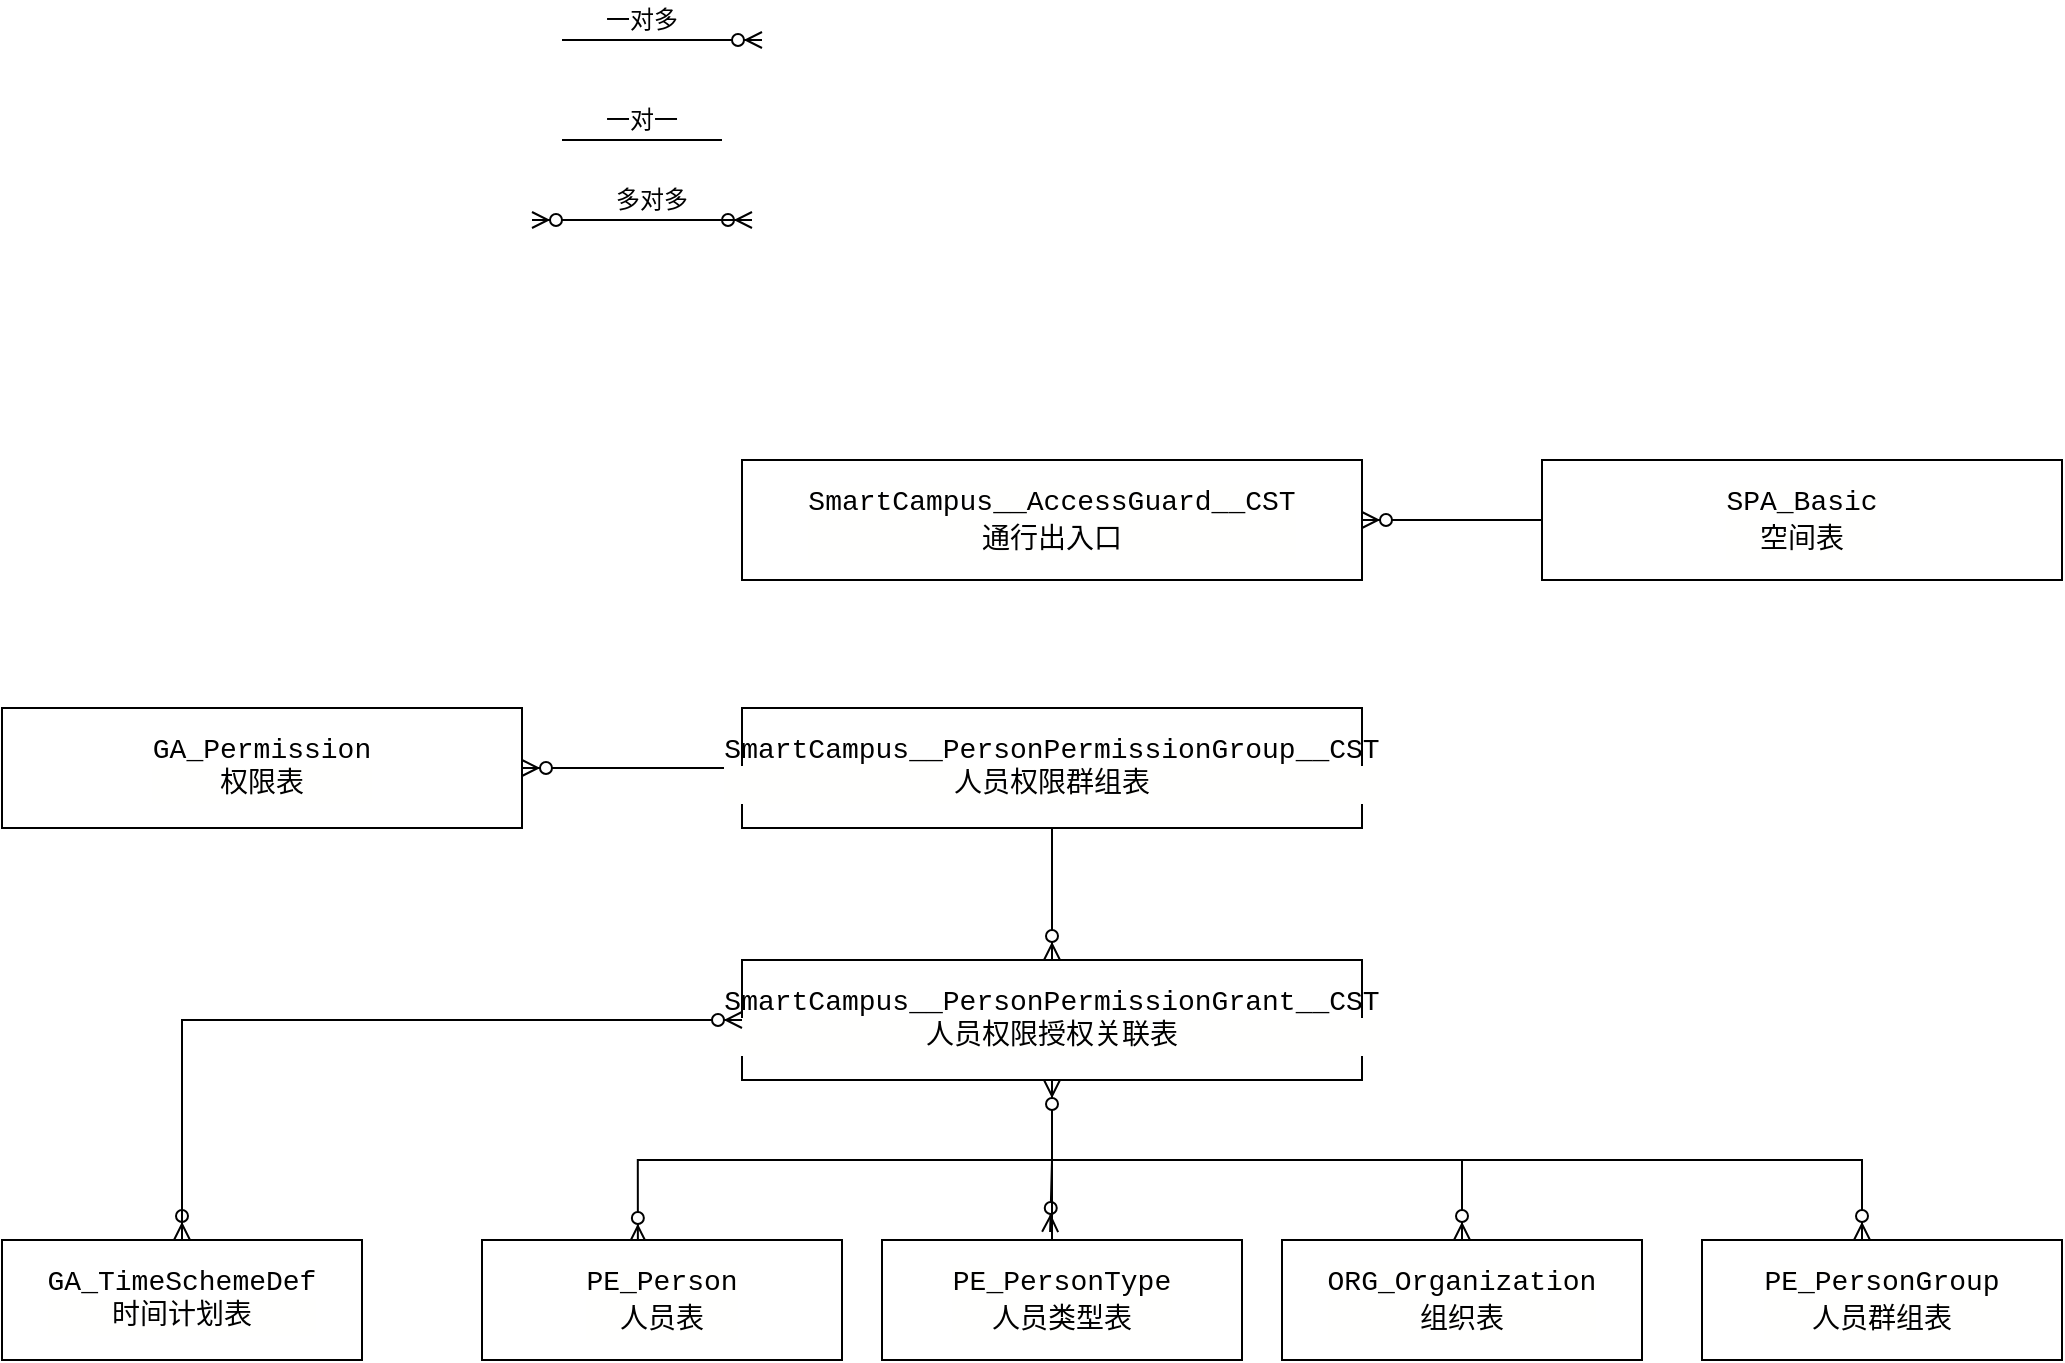 <mxfile version="14.3.2" type="github">
  <diagram id="R2lEEEUBdFMjLlhIrx00" name="Page-1">
    <mxGraphModel dx="1422" dy="762" grid="1" gridSize="10" guides="1" tooltips="1" connect="1" arrows="1" fold="1" page="1" pageScale="1" pageWidth="1169" pageHeight="827" math="0" shadow="0" extFonts="Permanent Marker^https://fonts.googleapis.com/css?family=Permanent+Marker">
      <root>
        <mxCell id="0" />
        <mxCell id="1" parent="0" />
        <mxCell id="8KUM7VylrNg7opYrD0us-90" value="" style="endArrow=ERzeroToMany;html=1;endFill=1;" parent="1" edge="1">
          <mxGeometry width="50" height="50" relative="1" as="geometry">
            <mxPoint x="320" y="80" as="sourcePoint" />
            <mxPoint x="420" y="80" as="targetPoint" />
            <Array as="points" />
          </mxGeometry>
        </mxCell>
        <mxCell id="8KUM7VylrNg7opYrD0us-91" value="一对多" style="text;html=1;strokeColor=none;fillColor=none;align=center;verticalAlign=middle;whiteSpace=wrap;rounded=0;" parent="1" vertex="1">
          <mxGeometry x="340" y="60" width="40" height="20" as="geometry" />
        </mxCell>
        <mxCell id="8KUM7VylrNg7opYrD0us-92" value="" style="endArrow=none;html=1;" parent="1" edge="1">
          <mxGeometry width="50" height="50" relative="1" as="geometry">
            <mxPoint x="320" y="130" as="sourcePoint" />
            <mxPoint x="400" y="130" as="targetPoint" />
          </mxGeometry>
        </mxCell>
        <mxCell id="8KUM7VylrNg7opYrD0us-93" value="一对一" style="text;html=1;strokeColor=none;fillColor=none;align=center;verticalAlign=middle;whiteSpace=wrap;rounded=0;" parent="1" vertex="1">
          <mxGeometry x="340" y="110" width="40" height="20" as="geometry" />
        </mxCell>
        <mxCell id="8KUM7VylrNg7opYrD0us-112" value="" style="endArrow=ERzeroToMany;html=1;endFill=1;" parent="1" edge="1">
          <mxGeometry width="50" height="50" relative="1" as="geometry">
            <mxPoint x="315" y="170" as="sourcePoint" />
            <mxPoint x="415" y="170" as="targetPoint" />
            <Array as="points" />
          </mxGeometry>
        </mxCell>
        <mxCell id="8KUM7VylrNg7opYrD0us-113" value="" style="endArrow=ERzeroToMany;html=1;endFill=1;" parent="1" edge="1">
          <mxGeometry width="50" height="50" relative="1" as="geometry">
            <mxPoint x="415" y="170" as="sourcePoint" />
            <mxPoint x="305" y="170" as="targetPoint" />
            <Array as="points" />
          </mxGeometry>
        </mxCell>
        <mxCell id="8KUM7VylrNg7opYrD0us-114" value="多对多" style="text;html=1;strokeColor=none;fillColor=none;align=center;verticalAlign=middle;whiteSpace=wrap;rounded=0;" parent="1" vertex="1">
          <mxGeometry x="345" y="150" width="40" height="20" as="geometry" />
        </mxCell>
        <mxCell id="Y6p2eH5TLsVnm-hyPsuy-1" value="&lt;div style=&quot;background-color: rgb(255 , 255 , 254) ; font-family: &amp;#34;consolas&amp;#34; , &amp;#34;courier new&amp;#34; , monospace ; font-size: 14px ; line-height: 19px&quot;&gt;SmartCampus__AccessGuard__CST&lt;/div&gt;&lt;div style=&quot;background-color: rgb(255 , 255 , 254) ; font-family: &amp;#34;consolas&amp;#34; , &amp;#34;courier new&amp;#34; , monospace ; font-size: 14px ; line-height: 19px&quot;&gt;通行出入口&lt;/div&gt;" style="rounded=0;whiteSpace=wrap;html=1;" vertex="1" parent="1">
          <mxGeometry x="410" y="290" width="310" height="60" as="geometry" />
        </mxCell>
        <mxCell id="Y6p2eH5TLsVnm-hyPsuy-2" style="edgeStyle=orthogonalEdgeStyle;rounded=0;orthogonalLoop=1;jettySize=auto;html=1;entryX=1;entryY=0.5;entryDx=0;entryDy=0;endArrow=ERzeroToMany;endFill=1;" edge="1" parent="1" source="Y6p2eH5TLsVnm-hyPsuy-3" target="Y6p2eH5TLsVnm-hyPsuy-1">
          <mxGeometry relative="1" as="geometry" />
        </mxCell>
        <mxCell id="Y6p2eH5TLsVnm-hyPsuy-3" value="&lt;div style=&quot;background-color: rgb(255 , 255 , 254) ; font-family: &amp;#34;consolas&amp;#34; , &amp;#34;courier new&amp;#34; , monospace ; font-size: 14px ; line-height: 19px&quot;&gt;&lt;div style=&quot;font-family: &amp;#34;consolas&amp;#34; , &amp;#34;courier new&amp;#34; , monospace ; line-height: 19px&quot;&gt;SPA_Basic&lt;/div&gt;&lt;/div&gt;&lt;div style=&quot;background-color: rgb(255 , 255 , 254) ; font-family: &amp;#34;consolas&amp;#34; , &amp;#34;courier new&amp;#34; , monospace ; font-size: 14px ; line-height: 19px&quot;&gt;空间表&lt;/div&gt;" style="rounded=0;whiteSpace=wrap;html=1;" vertex="1" parent="1">
          <mxGeometry x="810" y="290" width="260" height="60" as="geometry" />
        </mxCell>
        <mxCell id="Y6p2eH5TLsVnm-hyPsuy-4" value="&lt;font face=&quot;consolas, courier new, monospace&quot;&gt;&lt;span style=&quot;font-size: 14px&quot;&gt;GA_Permission&lt;/span&gt;&lt;/font&gt;&lt;div style=&quot;background-color: rgb(255 , 255 , 254) ; font-family: &amp;#34;consolas&amp;#34; , &amp;#34;courier new&amp;#34; , monospace ; font-size: 14px ; line-height: 19px&quot;&gt;权限表&lt;br&gt;&lt;/div&gt;" style="rounded=0;whiteSpace=wrap;html=1;" vertex="1" parent="1">
          <mxGeometry x="40" y="414" width="260" height="60" as="geometry" />
        </mxCell>
        <mxCell id="Y6p2eH5TLsVnm-hyPsuy-5" style="edgeStyle=orthogonalEdgeStyle;rounded=0;orthogonalLoop=1;jettySize=auto;html=1;entryX=1;entryY=0.5;entryDx=0;entryDy=0;endArrow=ERzeroToMany;endFill=1;" edge="1" parent="1" source="Y6p2eH5TLsVnm-hyPsuy-7" target="Y6p2eH5TLsVnm-hyPsuy-4">
          <mxGeometry relative="1" as="geometry" />
        </mxCell>
        <mxCell id="Y6p2eH5TLsVnm-hyPsuy-6" style="edgeStyle=orthogonalEdgeStyle;rounded=0;orthogonalLoop=1;jettySize=auto;html=1;entryX=0.5;entryY=0;entryDx=0;entryDy=0;endArrow=ERzeroToMany;endFill=1;" edge="1" parent="1" source="Y6p2eH5TLsVnm-hyPsuy-7" target="Y6p2eH5TLsVnm-hyPsuy-13">
          <mxGeometry relative="1" as="geometry" />
        </mxCell>
        <mxCell id="Y6p2eH5TLsVnm-hyPsuy-7" value="&lt;font face=&quot;consolas, courier new, monospace&quot;&gt;&lt;span style=&quot;font-size: 14px&quot;&gt;SmartCampus__PersonPermissionGroup__CST&lt;/span&gt;&lt;/font&gt;&lt;br&gt;&lt;div style=&quot;background-color: rgb(255 , 255 , 254) ; font-family: &amp;#34;consolas&amp;#34; , &amp;#34;courier new&amp;#34; , monospace ; font-size: 14px ; line-height: 19px&quot;&gt;人员权限群组表&lt;/div&gt;" style="rounded=0;whiteSpace=wrap;html=1;" vertex="1" parent="1">
          <mxGeometry x="410" y="414" width="310" height="60" as="geometry" />
        </mxCell>
        <mxCell id="Y6p2eH5TLsVnm-hyPsuy-8" style="edgeStyle=orthogonalEdgeStyle;rounded=0;orthogonalLoop=1;jettySize=auto;html=1;entryX=0.5;entryY=0;entryDx=0;entryDy=0;endArrow=ERzeroToMany;endFill=1;" edge="1" parent="1" source="Y6p2eH5TLsVnm-hyPsuy-13" target="Y6p2eH5TLsVnm-hyPsuy-15">
          <mxGeometry relative="1" as="geometry" />
        </mxCell>
        <mxCell id="Y6p2eH5TLsVnm-hyPsuy-9" style="edgeStyle=orthogonalEdgeStyle;rounded=0;orthogonalLoop=1;jettySize=auto;html=1;entryX=0.433;entryY=0.017;entryDx=0;entryDy=0;entryPerimeter=0;endArrow=ERzeroToMany;endFill=1;" edge="1" parent="1" source="Y6p2eH5TLsVnm-hyPsuy-13" target="Y6p2eH5TLsVnm-hyPsuy-16">
          <mxGeometry relative="1" as="geometry" />
        </mxCell>
        <mxCell id="Y6p2eH5TLsVnm-hyPsuy-10" style="edgeStyle=orthogonalEdgeStyle;rounded=0;orthogonalLoop=1;jettySize=auto;html=1;endArrow=ERzeroToMany;endFill=1;" edge="1" parent="1" source="Y6p2eH5TLsVnm-hyPsuy-13">
          <mxGeometry relative="1" as="geometry">
            <mxPoint x="770" y="680" as="targetPoint" />
            <Array as="points">
              <mxPoint x="565" y="640" />
              <mxPoint x="770" y="640" />
            </Array>
          </mxGeometry>
        </mxCell>
        <mxCell id="Y6p2eH5TLsVnm-hyPsuy-11" style="edgeStyle=orthogonalEdgeStyle;rounded=0;orthogonalLoop=1;jettySize=auto;html=1;endArrow=ERzeroToMany;endFill=1;" edge="1" parent="1" source="Y6p2eH5TLsVnm-hyPsuy-13" target="Y6p2eH5TLsVnm-hyPsuy-17">
          <mxGeometry relative="1" as="geometry">
            <Array as="points">
              <mxPoint x="565" y="640" />
              <mxPoint x="970" y="640" />
            </Array>
          </mxGeometry>
        </mxCell>
        <mxCell id="Y6p2eH5TLsVnm-hyPsuy-12" style="edgeStyle=orthogonalEdgeStyle;rounded=0;orthogonalLoop=1;jettySize=auto;html=1;entryX=0.467;entryY=-0.067;entryDx=0;entryDy=0;entryPerimeter=0;endArrow=ERzeroToMany;endFill=1;" edge="1" parent="1" source="Y6p2eH5TLsVnm-hyPsuy-13" target="Y6p2eH5TLsVnm-hyPsuy-19">
          <mxGeometry relative="1" as="geometry" />
        </mxCell>
        <mxCell id="Y6p2eH5TLsVnm-hyPsuy-13" value="&lt;font face=&quot;consolas, courier new, monospace&quot;&gt;&lt;span style=&quot;font-size: 14px&quot;&gt;SmartCampus__PersonPermissionGrant__CST&lt;/span&gt;&lt;/font&gt;&lt;div style=&quot;background-color: rgb(255 , 255 , 254) ; font-family: &amp;#34;consolas&amp;#34; , &amp;#34;courier new&amp;#34; , monospace ; font-size: 14px ; line-height: 19px&quot;&gt;人员权限授权关联表&lt;/div&gt;" style="rounded=0;whiteSpace=wrap;html=1;" vertex="1" parent="1">
          <mxGeometry x="410" y="540" width="310" height="60" as="geometry" />
        </mxCell>
        <mxCell id="Y6p2eH5TLsVnm-hyPsuy-14" style="edgeStyle=orthogonalEdgeStyle;rounded=0;orthogonalLoop=1;jettySize=auto;html=1;entryX=0;entryY=0.5;entryDx=0;entryDy=0;endArrow=ERzeroToMany;endFill=1;" edge="1" parent="1" source="Y6p2eH5TLsVnm-hyPsuy-15" target="Y6p2eH5TLsVnm-hyPsuy-13">
          <mxGeometry relative="1" as="geometry">
            <Array as="points">
              <mxPoint x="130" y="570" />
            </Array>
          </mxGeometry>
        </mxCell>
        <mxCell id="Y6p2eH5TLsVnm-hyPsuy-15" value="&lt;font face=&quot;consolas, courier new, monospace&quot;&gt;&lt;span style=&quot;font-size: 14px&quot;&gt;GA_TimeSchemeDef&lt;/span&gt;&lt;/font&gt;&lt;div style=&quot;background-color: rgb(255 , 255 , 254) ; font-family: &amp;#34;consolas&amp;#34; , &amp;#34;courier new&amp;#34; , monospace ; font-size: 14px ; line-height: 19px&quot;&gt;时间计划表&lt;/div&gt;" style="rounded=0;whiteSpace=wrap;html=1;" vertex="1" parent="1">
          <mxGeometry x="40" y="680" width="180" height="60" as="geometry" />
        </mxCell>
        <mxCell id="Y6p2eH5TLsVnm-hyPsuy-16" value="&lt;div style=&quot;background-color: rgb(255 , 255 , 254) ; font-family: &amp;#34;consolas&amp;#34; , &amp;#34;courier new&amp;#34; , monospace ; font-size: 14px ; line-height: 19px&quot;&gt;PE_Person&lt;/div&gt;&lt;div style=&quot;background-color: rgb(255 , 255 , 254) ; font-family: &amp;#34;consolas&amp;#34; , &amp;#34;courier new&amp;#34; , monospace ; font-size: 14px ; line-height: 19px&quot;&gt;人员表&lt;/div&gt;" style="rounded=0;whiteSpace=wrap;html=1;" vertex="1" parent="1">
          <mxGeometry x="280" y="680" width="180" height="60" as="geometry" />
        </mxCell>
        <mxCell id="Y6p2eH5TLsVnm-hyPsuy-17" value="&lt;div style=&quot;background-color: rgb(255 , 255 , 254) ; font-family: &amp;#34;consolas&amp;#34; , &amp;#34;courier new&amp;#34; , monospace ; font-size: 14px ; line-height: 19px&quot;&gt;&lt;div style=&quot;font-family: &amp;#34;consolas&amp;#34; , &amp;#34;courier new&amp;#34; , monospace ; line-height: 19px&quot;&gt;PE_PersonGroup&lt;/div&gt;&lt;/div&gt;&lt;div style=&quot;background-color: rgb(255 , 255 , 254) ; font-family: &amp;#34;consolas&amp;#34; , &amp;#34;courier new&amp;#34; , monospace ; font-size: 14px ; line-height: 19px&quot;&gt;人员群组表&lt;/div&gt;" style="rounded=0;whiteSpace=wrap;html=1;" vertex="1" parent="1">
          <mxGeometry x="890" y="680" width="180" height="60" as="geometry" />
        </mxCell>
        <mxCell id="Y6p2eH5TLsVnm-hyPsuy-18" style="edgeStyle=orthogonalEdgeStyle;rounded=0;orthogonalLoop=1;jettySize=auto;html=1;entryX=0.5;entryY=1;entryDx=0;entryDy=0;endArrow=ERzeroToMany;endFill=1;" edge="1" parent="1" source="Y6p2eH5TLsVnm-hyPsuy-19" target="Y6p2eH5TLsVnm-hyPsuy-13">
          <mxGeometry relative="1" as="geometry">
            <Array as="points">
              <mxPoint x="565" y="670" />
              <mxPoint x="565" y="670" />
            </Array>
          </mxGeometry>
        </mxCell>
        <mxCell id="Y6p2eH5TLsVnm-hyPsuy-19" value="&lt;div style=&quot;background-color: rgb(255 , 255 , 254) ; font-family: &amp;#34;consolas&amp;#34; , &amp;#34;courier new&amp;#34; , monospace ; font-size: 14px ; line-height: 19px&quot;&gt;PE_PersonType&lt;/div&gt;&lt;div style=&quot;background-color: rgb(255 , 255 , 254) ; font-family: &amp;#34;consolas&amp;#34; , &amp;#34;courier new&amp;#34; , monospace ; font-size: 14px ; line-height: 19px&quot;&gt;人员类型表&lt;/div&gt;" style="rounded=0;whiteSpace=wrap;html=1;" vertex="1" parent="1">
          <mxGeometry x="480" y="680" width="180" height="60" as="geometry" />
        </mxCell>
        <mxCell id="Y6p2eH5TLsVnm-hyPsuy-23" value="&lt;div style=&quot;background-color: rgb(255 , 255 , 254) ; font-family: &amp;#34;consolas&amp;#34; , &amp;#34;courier new&amp;#34; , monospace ; font-size: 14px ; line-height: 19px&quot;&gt;&lt;div style=&quot;font-family: &amp;#34;consolas&amp;#34; , &amp;#34;courier new&amp;#34; , monospace ; line-height: 19px&quot;&gt;ORG_Organization&lt;/div&gt;&lt;/div&gt;&lt;div style=&quot;background-color: rgb(255 , 255 , 254) ; font-family: &amp;#34;consolas&amp;#34; , &amp;#34;courier new&amp;#34; , monospace ; font-size: 14px ; line-height: 19px&quot;&gt;组织表&lt;/div&gt;" style="rounded=0;whiteSpace=wrap;html=1;" vertex="1" parent="1">
          <mxGeometry x="680" y="680" width="180" height="60" as="geometry" />
        </mxCell>
      </root>
    </mxGraphModel>
  </diagram>
</mxfile>

